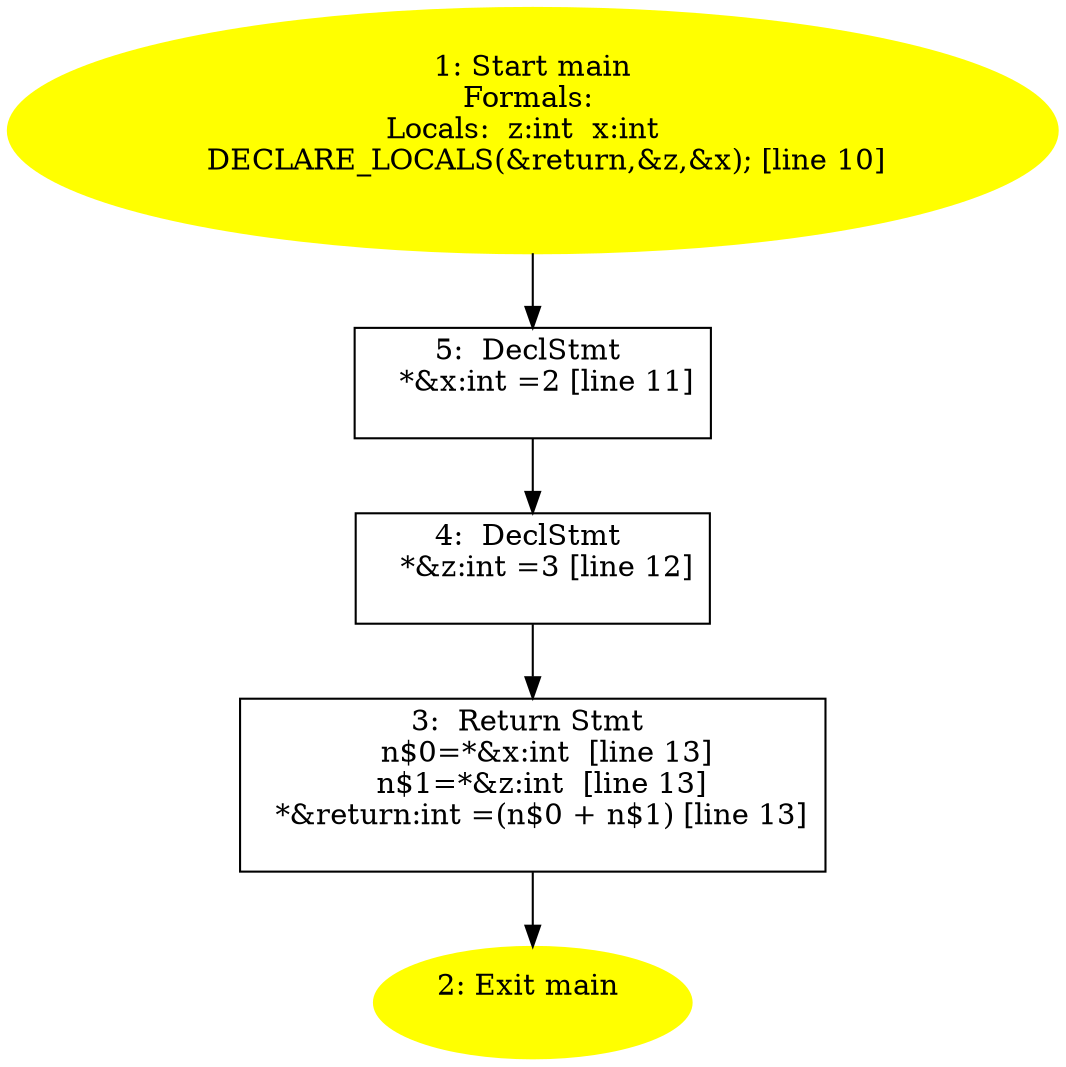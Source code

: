 /* @generated */
digraph iCFG {
"main5" [label="5:  DeclStmt \n   *&x:int =2 [line 11]\n " shape="box"]
	

	 "main5" -> "main4" ;
"main4" [label="4:  DeclStmt \n   *&z:int =3 [line 12]\n " shape="box"]
	

	 "main4" -> "main3" ;
"main3" [label="3:  Return Stmt \n   n$0=*&x:int  [line 13]\n  n$1=*&z:int  [line 13]\n  *&return:int =(n$0 + n$1) [line 13]\n " shape="box"]
	

	 "main3" -> "main2" ;
"main2" [label="2: Exit main \n  " color=yellow style=filled]
	

"main1" [label="1: Start main\nFormals: \nLocals:  z:int  x:int  \n   DECLARE_LOCALS(&return,&z,&x); [line 10]\n " color=yellow style=filled]
	

	 "main1" -> "main5" ;
}
